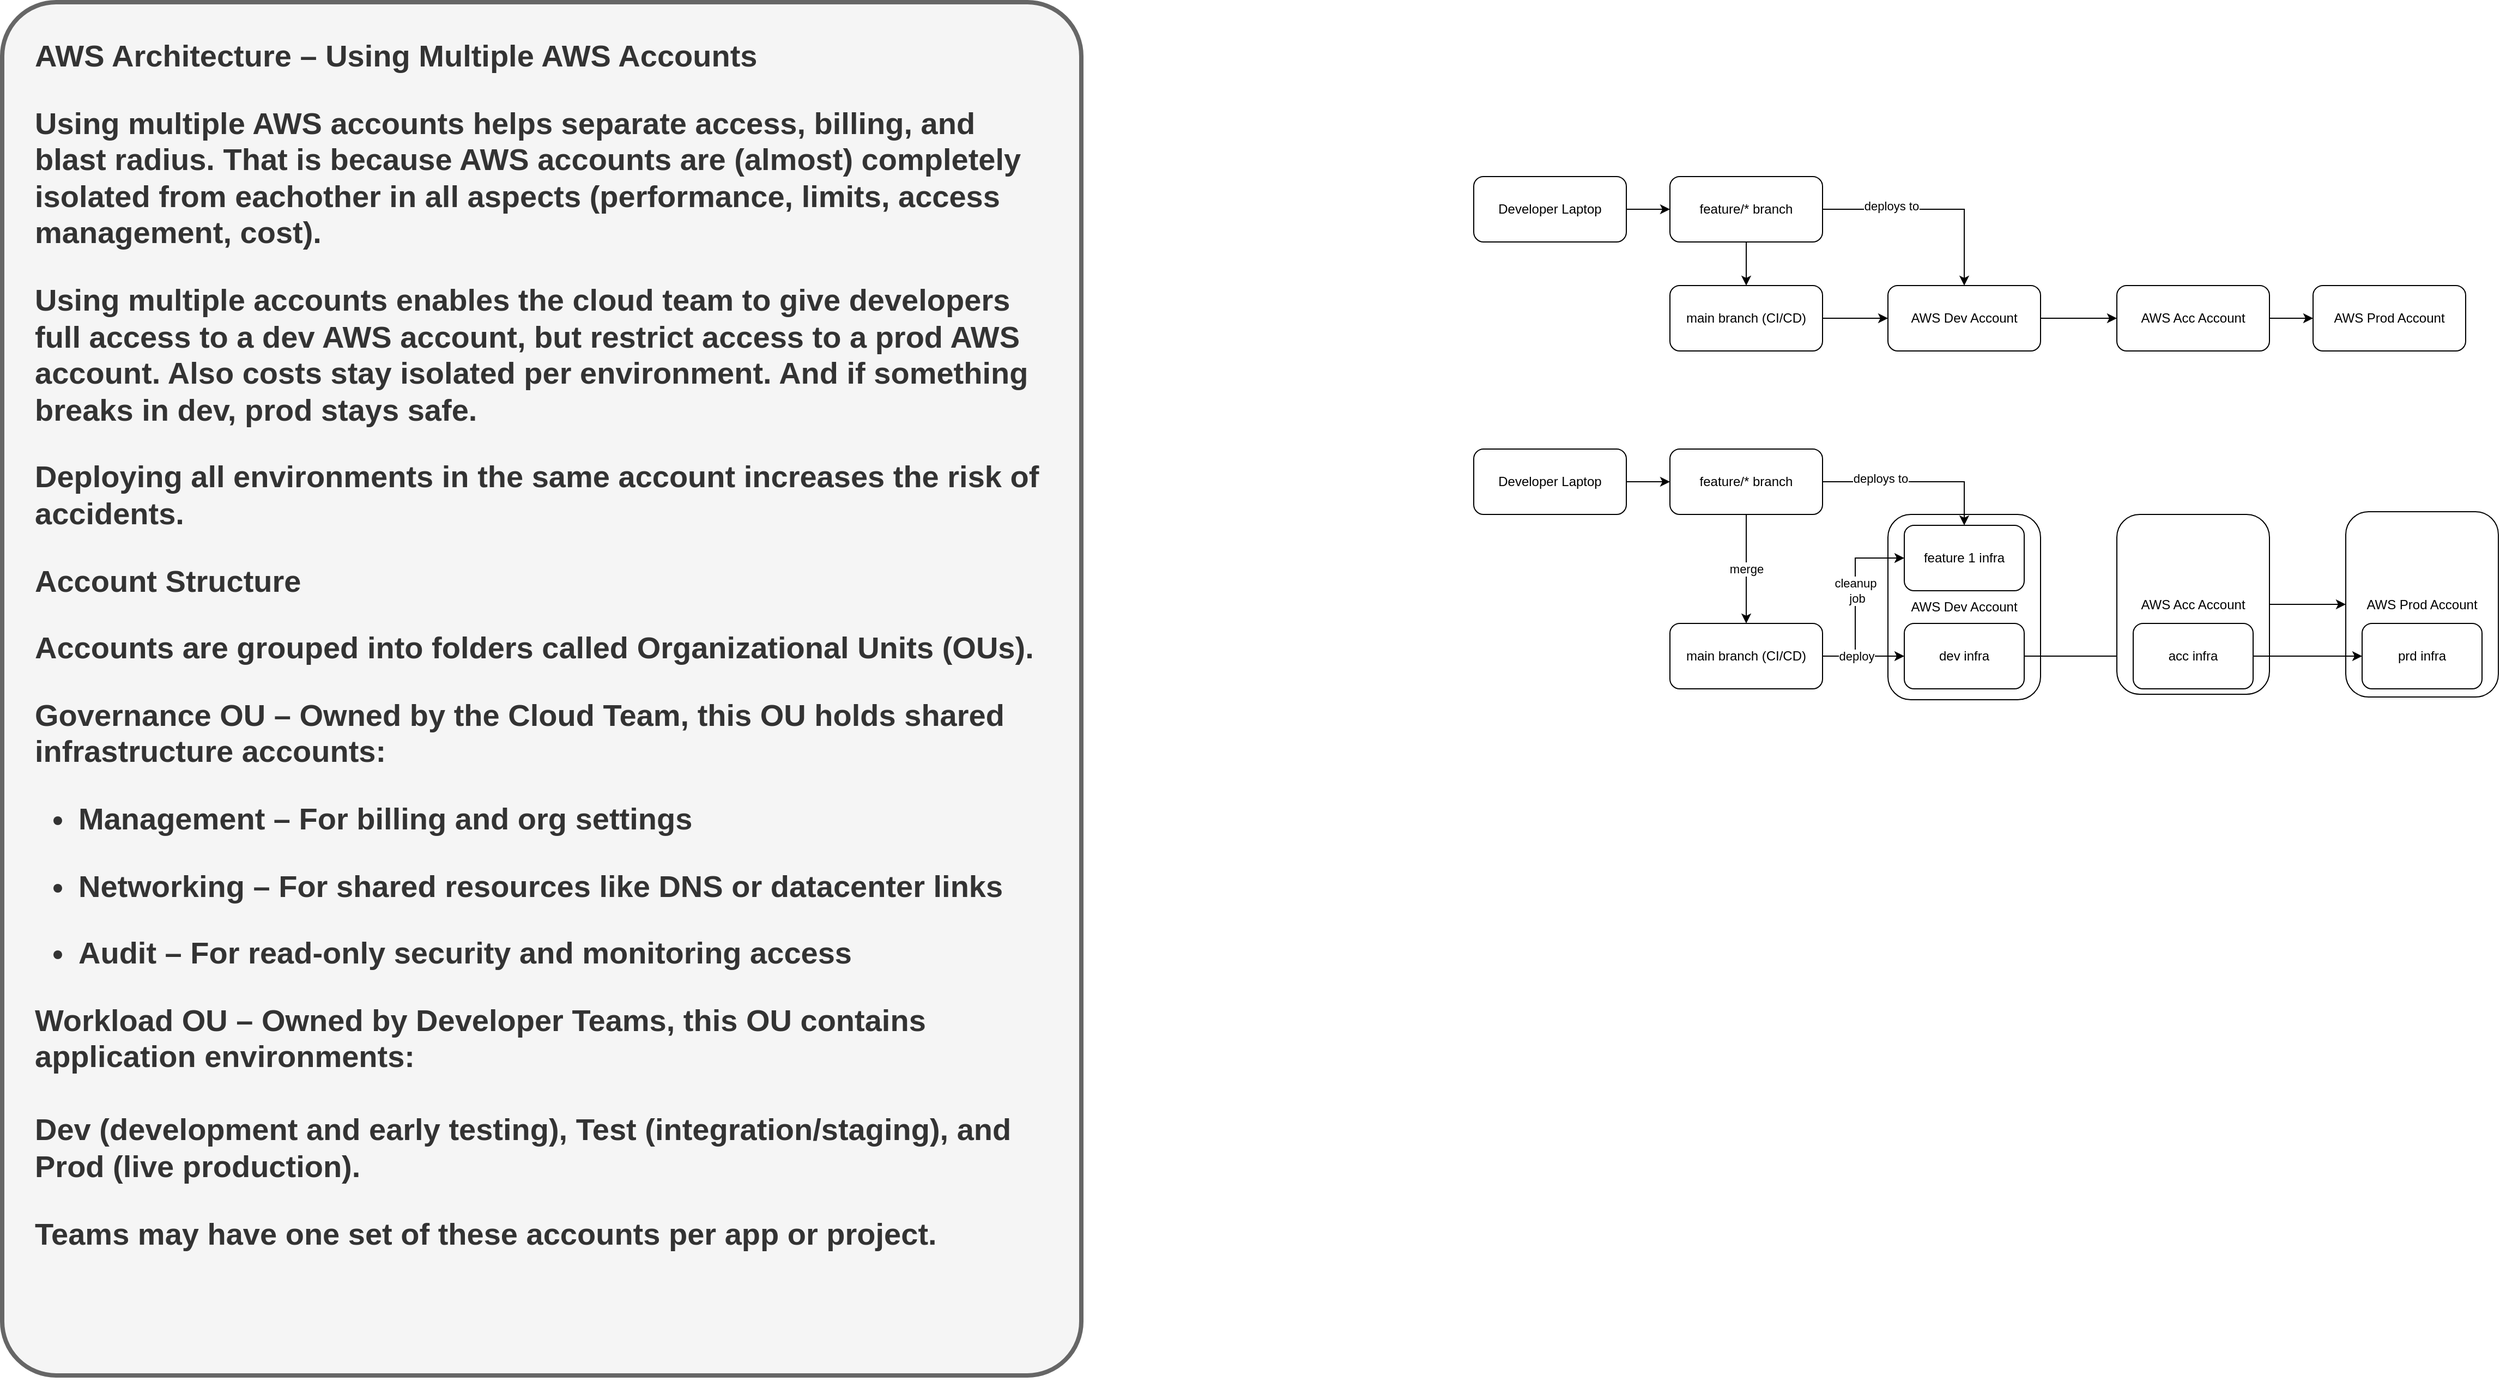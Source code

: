 <mxfile version="27.1.3">
  <diagram name="Page-1" id="Uv0GA4SNd6SNXI4vOZ5g">
    <mxGraphModel dx="1123" dy="710" grid="1" gridSize="10" guides="1" tooltips="1" connect="1" arrows="1" fold="1" page="1" pageScale="1" pageWidth="827" pageHeight="1169" math="0" shadow="0">
      <root>
        <mxCell id="0" />
        <mxCell id="1" parent="0" />
        <mxCell id="WrCfxh-vnWmKmpq0DMSl-28" value="AWS Dev Account" style="rounded=1;whiteSpace=wrap;html=1;" vertex="1" parent="1">
          <mxGeometry x="1850" y="610" width="140" height="170" as="geometry" />
        </mxCell>
        <mxCell id="WrCfxh-vnWmKmpq0DMSl-2" value="&lt;h1 style=&quot;margin-top: 0px;&quot;&gt;&lt;p data-end=&quot;243&quot; data-start=&quot;190&quot;&gt;&lt;strong data-end=&quot;243&quot; data-start=&quot;190&quot;&gt;AWS Architecture – Using Multiple AWS Accounts&lt;/strong&gt;&lt;/p&gt;&lt;p data-end=&quot;334&quot; data-start=&quot;245&quot;&gt;Using multiple AWS accounts helps separate &lt;strong data-end=&quot;298&quot; data-start=&quot;288&quot;&gt;access&lt;/strong&gt;, &lt;strong data-end=&quot;311&quot; data-start=&quot;300&quot;&gt;billing&lt;/strong&gt;, and &lt;strong data-end=&quot;333&quot; data-start=&quot;317&quot;&gt;blast radius&lt;/strong&gt;. That is because AWS accounts are (almost) completely isolated from eachother in all aspects (performance, limits, access management, cost).&amp;nbsp;&lt;/p&gt;&lt;p data-end=&quot;491&quot; data-start=&quot;336&quot;&gt;Using multiple accounts enables the cloud team to give developers full access to a&amp;nbsp;&lt;strong data-end=&quot;378&quot; data-start=&quot;371&quot;&gt;dev AWS account&lt;/strong&gt;, but restrict access to a&amp;nbsp;&lt;strong data-end=&quot;396&quot; data-start=&quot;388&quot;&gt;prod AWS account&lt;/strong&gt;. Also costs stay isolated per environment. And if something breaks in &lt;strong data-end=&quot;469&quot; data-start=&quot;462&quot;&gt;dev&lt;/strong&gt;, &lt;strong data-end=&quot;479&quot; data-start=&quot;471&quot;&gt;prod&lt;/strong&gt; stays safe.&lt;/p&gt;&lt;p data-end=&quot;572&quot; data-start=&quot;493&quot;&gt;Deploying all environments in the same account increases the risk of accidents.&lt;/p&gt;&lt;p data-end=&quot;604&quot; data-start=&quot;579&quot;&gt;&lt;strong data-end=&quot;604&quot; data-start=&quot;579&quot;&gt;Account Structure&lt;/strong&gt;&lt;/p&gt;&lt;p data-end=&quot;678&quot; data-start=&quot;606&quot;&gt;Accounts are grouped into folders called &lt;strong data-end=&quot;677&quot; data-start=&quot;647&quot;&gt;Organizational Units (OUs)&lt;/strong&gt;.&lt;/p&gt;&lt;p data-end=&quot;774&quot; data-start=&quot;680&quot;&gt;&lt;strong data-end=&quot;697&quot; data-start=&quot;680&quot;&gt;Governance OU&lt;/strong&gt; – Owned by the &lt;strong data-end=&quot;727&quot; data-start=&quot;713&quot;&gt;Cloud Team&lt;/strong&gt;, this OU holds shared infrastructure accounts:&lt;/p&gt;&lt;ul data-end=&quot;954&quot; data-start=&quot;775&quot;&gt;&lt;li data-end=&quot;824&quot; data-start=&quot;775&quot;&gt;&lt;p data-end=&quot;824&quot; data-start=&quot;777&quot;&gt;&lt;strong data-end=&quot;791&quot; data-start=&quot;777&quot;&gt;Management&lt;/strong&gt; – For billing and org settings&lt;/p&gt;&lt;/li&gt;&lt;li data-end=&quot;895&quot; data-start=&quot;825&quot;&gt;&lt;p data-end=&quot;895&quot; data-start=&quot;827&quot;&gt;&lt;strong data-end=&quot;841&quot; data-start=&quot;827&quot;&gt;Networking&lt;/strong&gt; – For shared resources like DNS or datacenter links&lt;/p&gt;&lt;/li&gt;&lt;li data-end=&quot;954&quot; data-start=&quot;896&quot;&gt;&lt;p data-end=&quot;954&quot; data-start=&quot;898&quot;&gt;&lt;strong data-end=&quot;907&quot; data-start=&quot;898&quot;&gt;Audit&lt;/strong&gt; – For read-only security and monitoring access&lt;/p&gt;&lt;/li&gt;&lt;/ul&gt;&lt;p data-end=&quot;1153&quot; data-start=&quot;956&quot;&gt;&lt;strong data-end=&quot;971&quot; data-start=&quot;956&quot;&gt;Workload OU&lt;/strong&gt; – Owned by &lt;strong data-end=&quot;1002&quot; data-start=&quot;983&quot;&gt;Developer Teams&lt;/strong&gt;, this OU contains application environments:&lt;br data-end=&quot;1049&quot; data-start=&quot;1046&quot;&gt;&lt;br&gt;&lt;strong data-end=&quot;1056&quot; data-start=&quot;1049&quot;&gt;Dev&lt;/strong&gt; (development and early testing), &lt;strong data-end=&quot;1098&quot; data-start=&quot;1090&quot;&gt;Test&lt;/strong&gt; (integration/staging), and &lt;strong data-end=&quot;1134&quot; data-start=&quot;1126&quot;&gt;Prod&lt;/strong&gt; (live production).&lt;/p&gt;&lt;p data-end=&quot;1215&quot; data-start=&quot;1155&quot;&gt;Teams may have one set of these accounts per app or project.&lt;/p&gt;&lt;/h1&gt;" style="text;html=1;whiteSpace=wrap;overflow=hidden;rounded=1;fillColor=#f5f5f5;fontColor=#333333;strokeColor=#666666;strokeWidth=4;perimeterSpacing=0;arcSize=5;spacing=0;spacingLeft=30;spacingRight=30;fontSize=14;" vertex="1" parent="1">
          <mxGeometry x="120" y="140" width="990" height="1260" as="geometry" />
        </mxCell>
        <mxCell id="WrCfxh-vnWmKmpq0DMSl-9" style="edgeStyle=orthogonalEdgeStyle;rounded=0;orthogonalLoop=1;jettySize=auto;html=1;" edge="1" parent="1" source="WrCfxh-vnWmKmpq0DMSl-3" target="WrCfxh-vnWmKmpq0DMSl-4">
          <mxGeometry relative="1" as="geometry" />
        </mxCell>
        <mxCell id="WrCfxh-vnWmKmpq0DMSl-3" value="Developer Laptop" style="rounded=1;whiteSpace=wrap;html=1;" vertex="1" parent="1">
          <mxGeometry x="1470" y="300" width="140" height="60" as="geometry" />
        </mxCell>
        <mxCell id="WrCfxh-vnWmKmpq0DMSl-10" style="edgeStyle=orthogonalEdgeStyle;rounded=0;orthogonalLoop=1;jettySize=auto;html=1;" edge="1" parent="1" source="WrCfxh-vnWmKmpq0DMSl-4" target="WrCfxh-vnWmKmpq0DMSl-5">
          <mxGeometry relative="1" as="geometry" />
        </mxCell>
        <mxCell id="WrCfxh-vnWmKmpq0DMSl-15" value="deploys to" style="edgeLabel;html=1;align=center;verticalAlign=middle;resizable=0;points=[];" vertex="1" connectable="0" parent="WrCfxh-vnWmKmpq0DMSl-10">
          <mxGeometry x="-0.377" y="3" relative="1" as="geometry">
            <mxPoint as="offset" />
          </mxGeometry>
        </mxCell>
        <mxCell id="WrCfxh-vnWmKmpq0DMSl-11" style="edgeStyle=orthogonalEdgeStyle;rounded=0;orthogonalLoop=1;jettySize=auto;html=1;" edge="1" parent="1" source="WrCfxh-vnWmKmpq0DMSl-4" target="WrCfxh-vnWmKmpq0DMSl-6">
          <mxGeometry relative="1" as="geometry" />
        </mxCell>
        <mxCell id="WrCfxh-vnWmKmpq0DMSl-4" value="feature/* branch" style="rounded=1;whiteSpace=wrap;html=1;" vertex="1" parent="1">
          <mxGeometry x="1650" y="300" width="140" height="60" as="geometry" />
        </mxCell>
        <mxCell id="WrCfxh-vnWmKmpq0DMSl-12" style="edgeStyle=orthogonalEdgeStyle;rounded=0;orthogonalLoop=1;jettySize=auto;html=1;" edge="1" parent="1" source="WrCfxh-vnWmKmpq0DMSl-5" target="WrCfxh-vnWmKmpq0DMSl-7">
          <mxGeometry relative="1" as="geometry" />
        </mxCell>
        <mxCell id="WrCfxh-vnWmKmpq0DMSl-6" value="main branch (CI/CD)" style="rounded=1;whiteSpace=wrap;html=1;" vertex="1" parent="1">
          <mxGeometry x="1650" y="400" width="140" height="60" as="geometry" />
        </mxCell>
        <mxCell id="WrCfxh-vnWmKmpq0DMSl-14" style="edgeStyle=orthogonalEdgeStyle;rounded=0;orthogonalLoop=1;jettySize=auto;html=1;" edge="1" parent="1" source="WrCfxh-vnWmKmpq0DMSl-7" target="WrCfxh-vnWmKmpq0DMSl-8">
          <mxGeometry relative="1" as="geometry" />
        </mxCell>
        <mxCell id="WrCfxh-vnWmKmpq0DMSl-7" value="AWS Acc Account" style="rounded=1;whiteSpace=wrap;html=1;" vertex="1" parent="1">
          <mxGeometry x="2060" y="400" width="140" height="60" as="geometry" />
        </mxCell>
        <mxCell id="WrCfxh-vnWmKmpq0DMSl-8" value="AWS Prod Account" style="rounded=1;whiteSpace=wrap;html=1;" vertex="1" parent="1">
          <mxGeometry x="2240" y="400" width="140" height="60" as="geometry" />
        </mxCell>
        <mxCell id="WrCfxh-vnWmKmpq0DMSl-13" value="" style="edgeStyle=orthogonalEdgeStyle;rounded=0;orthogonalLoop=1;jettySize=auto;html=1;" edge="1" parent="1" source="WrCfxh-vnWmKmpq0DMSl-6" target="WrCfxh-vnWmKmpq0DMSl-5">
          <mxGeometry relative="1" as="geometry">
            <mxPoint x="1790" y="430" as="sourcePoint" />
            <mxPoint x="2060" y="430" as="targetPoint" />
          </mxGeometry>
        </mxCell>
        <mxCell id="WrCfxh-vnWmKmpq0DMSl-5" value="AWS Dev Account" style="rounded=1;whiteSpace=wrap;html=1;" vertex="1" parent="1">
          <mxGeometry x="1850" y="400" width="140" height="60" as="geometry" />
        </mxCell>
        <mxCell id="WrCfxh-vnWmKmpq0DMSl-16" style="edgeStyle=orthogonalEdgeStyle;rounded=0;orthogonalLoop=1;jettySize=auto;html=1;" edge="1" parent="1" source="WrCfxh-vnWmKmpq0DMSl-17" target="WrCfxh-vnWmKmpq0DMSl-21">
          <mxGeometry relative="1" as="geometry" />
        </mxCell>
        <mxCell id="WrCfxh-vnWmKmpq0DMSl-17" value="Developer Laptop" style="rounded=1;whiteSpace=wrap;html=1;" vertex="1" parent="1">
          <mxGeometry x="1470" y="550" width="140" height="60" as="geometry" />
        </mxCell>
        <mxCell id="WrCfxh-vnWmKmpq0DMSl-18" style="edgeStyle=orthogonalEdgeStyle;rounded=0;orthogonalLoop=1;jettySize=auto;html=1;entryX=0.5;entryY=0;entryDx=0;entryDy=0;" edge="1" parent="1" source="WrCfxh-vnWmKmpq0DMSl-21" target="WrCfxh-vnWmKmpq0DMSl-29">
          <mxGeometry relative="1" as="geometry" />
        </mxCell>
        <mxCell id="WrCfxh-vnWmKmpq0DMSl-19" value="deploys to" style="edgeLabel;html=1;align=center;verticalAlign=middle;resizable=0;points=[];" vertex="1" connectable="0" parent="WrCfxh-vnWmKmpq0DMSl-18">
          <mxGeometry x="-0.377" y="3" relative="1" as="geometry">
            <mxPoint as="offset" />
          </mxGeometry>
        </mxCell>
        <mxCell id="WrCfxh-vnWmKmpq0DMSl-20" style="edgeStyle=orthogonalEdgeStyle;rounded=0;orthogonalLoop=1;jettySize=auto;html=1;" edge="1" parent="1" source="WrCfxh-vnWmKmpq0DMSl-21" target="WrCfxh-vnWmKmpq0DMSl-23">
          <mxGeometry relative="1" as="geometry" />
        </mxCell>
        <mxCell id="WrCfxh-vnWmKmpq0DMSl-37" value="merge" style="edgeLabel;html=1;align=center;verticalAlign=middle;resizable=0;points=[];" vertex="1" connectable="0" parent="WrCfxh-vnWmKmpq0DMSl-20">
          <mxGeometry x="0.248" y="-4" relative="1" as="geometry">
            <mxPoint x="4" y="-13" as="offset" />
          </mxGeometry>
        </mxCell>
        <mxCell id="WrCfxh-vnWmKmpq0DMSl-35" style="edgeStyle=orthogonalEdgeStyle;rounded=0;orthogonalLoop=1;jettySize=auto;html=1;entryX=0;entryY=0.5;entryDx=0;entryDy=0;exitX=1;exitY=0.5;exitDx=0;exitDy=0;" edge="1" parent="1" source="WrCfxh-vnWmKmpq0DMSl-23" target="WrCfxh-vnWmKmpq0DMSl-29">
          <mxGeometry relative="1" as="geometry">
            <Array as="points">
              <mxPoint x="1820" y="740" />
              <mxPoint x="1820" y="650" />
            </Array>
          </mxGeometry>
        </mxCell>
        <mxCell id="WrCfxh-vnWmKmpq0DMSl-36" value="cleanup&lt;br&gt;&amp;nbsp;job" style="edgeLabel;html=1;align=center;verticalAlign=middle;resizable=0;points=[];" vertex="1" connectable="0" parent="WrCfxh-vnWmKmpq0DMSl-35">
          <mxGeometry x="-0.116" y="-2" relative="1" as="geometry">
            <mxPoint x="-2" y="-17" as="offset" />
          </mxGeometry>
        </mxCell>
        <mxCell id="WrCfxh-vnWmKmpq0DMSl-21" value="feature/* branch" style="rounded=1;whiteSpace=wrap;html=1;" vertex="1" parent="1">
          <mxGeometry x="1650" y="550" width="140" height="60" as="geometry" />
        </mxCell>
        <mxCell id="WrCfxh-vnWmKmpq0DMSl-22" style="edgeStyle=orthogonalEdgeStyle;rounded=0;orthogonalLoop=1;jettySize=auto;html=1;exitX=1;exitY=0.5;exitDx=0;exitDy=0;" edge="1" parent="1" source="WrCfxh-vnWmKmpq0DMSl-31" target="WrCfxh-vnWmKmpq0DMSl-32">
          <mxGeometry relative="1" as="geometry" />
        </mxCell>
        <mxCell id="WrCfxh-vnWmKmpq0DMSl-23" value="main branch (CI/CD)" style="rounded=1;whiteSpace=wrap;html=1;" vertex="1" parent="1">
          <mxGeometry x="1650" y="710" width="140" height="60" as="geometry" />
        </mxCell>
        <mxCell id="WrCfxh-vnWmKmpq0DMSl-24" style="edgeStyle=orthogonalEdgeStyle;rounded=0;orthogonalLoop=1;jettySize=auto;html=1;" edge="1" parent="1" source="WrCfxh-vnWmKmpq0DMSl-25" target="WrCfxh-vnWmKmpq0DMSl-26">
          <mxGeometry relative="1" as="geometry" />
        </mxCell>
        <mxCell id="WrCfxh-vnWmKmpq0DMSl-25" value="AWS Acc Account" style="rounded=1;whiteSpace=wrap;html=1;" vertex="1" parent="1">
          <mxGeometry x="2060" y="610" width="140" height="165" as="geometry" />
        </mxCell>
        <mxCell id="WrCfxh-vnWmKmpq0DMSl-26" value="AWS Prod Account" style="rounded=1;whiteSpace=wrap;html=1;" vertex="1" parent="1">
          <mxGeometry x="2270" y="607.5" width="140" height="170" as="geometry" />
        </mxCell>
        <mxCell id="WrCfxh-vnWmKmpq0DMSl-27" value="" style="edgeStyle=orthogonalEdgeStyle;rounded=0;orthogonalLoop=1;jettySize=auto;html=1;" edge="1" parent="1" source="WrCfxh-vnWmKmpq0DMSl-23" target="WrCfxh-vnWmKmpq0DMSl-31">
          <mxGeometry relative="1" as="geometry">
            <mxPoint x="1790" y="680" as="sourcePoint" />
            <mxPoint x="2060" y="680" as="targetPoint" />
          </mxGeometry>
        </mxCell>
        <mxCell id="WrCfxh-vnWmKmpq0DMSl-38" value="deploy" style="edgeLabel;html=1;align=center;verticalAlign=middle;resizable=0;points=[];" vertex="1" connectable="0" parent="WrCfxh-vnWmKmpq0DMSl-27">
          <mxGeometry x="-0.191" y="-7" relative="1" as="geometry">
            <mxPoint y="-7" as="offset" />
          </mxGeometry>
        </mxCell>
        <mxCell id="WrCfxh-vnWmKmpq0DMSl-29" value="feature 1 infra" style="rounded=1;whiteSpace=wrap;html=1;" vertex="1" parent="1">
          <mxGeometry x="1865" y="620" width="110" height="60" as="geometry" />
        </mxCell>
        <mxCell id="WrCfxh-vnWmKmpq0DMSl-31" value="dev infra" style="rounded=1;whiteSpace=wrap;html=1;" vertex="1" parent="1">
          <mxGeometry x="1865" y="710" width="110" height="60" as="geometry" />
        </mxCell>
        <mxCell id="WrCfxh-vnWmKmpq0DMSl-34" style="edgeStyle=orthogonalEdgeStyle;rounded=0;orthogonalLoop=1;jettySize=auto;html=1;entryX=0;entryY=0.5;entryDx=0;entryDy=0;" edge="1" parent="1" source="WrCfxh-vnWmKmpq0DMSl-32" target="WrCfxh-vnWmKmpq0DMSl-33">
          <mxGeometry relative="1" as="geometry">
            <mxPoint x="2260" y="730" as="targetPoint" />
          </mxGeometry>
        </mxCell>
        <mxCell id="WrCfxh-vnWmKmpq0DMSl-32" value="acc infra" style="rounded=1;whiteSpace=wrap;html=1;" vertex="1" parent="1">
          <mxGeometry x="2075" y="710" width="110" height="60" as="geometry" />
        </mxCell>
        <mxCell id="WrCfxh-vnWmKmpq0DMSl-33" value="prd infra" style="rounded=1;whiteSpace=wrap;html=1;" vertex="1" parent="1">
          <mxGeometry x="2285" y="710" width="110" height="60" as="geometry" />
        </mxCell>
      </root>
    </mxGraphModel>
  </diagram>
</mxfile>

